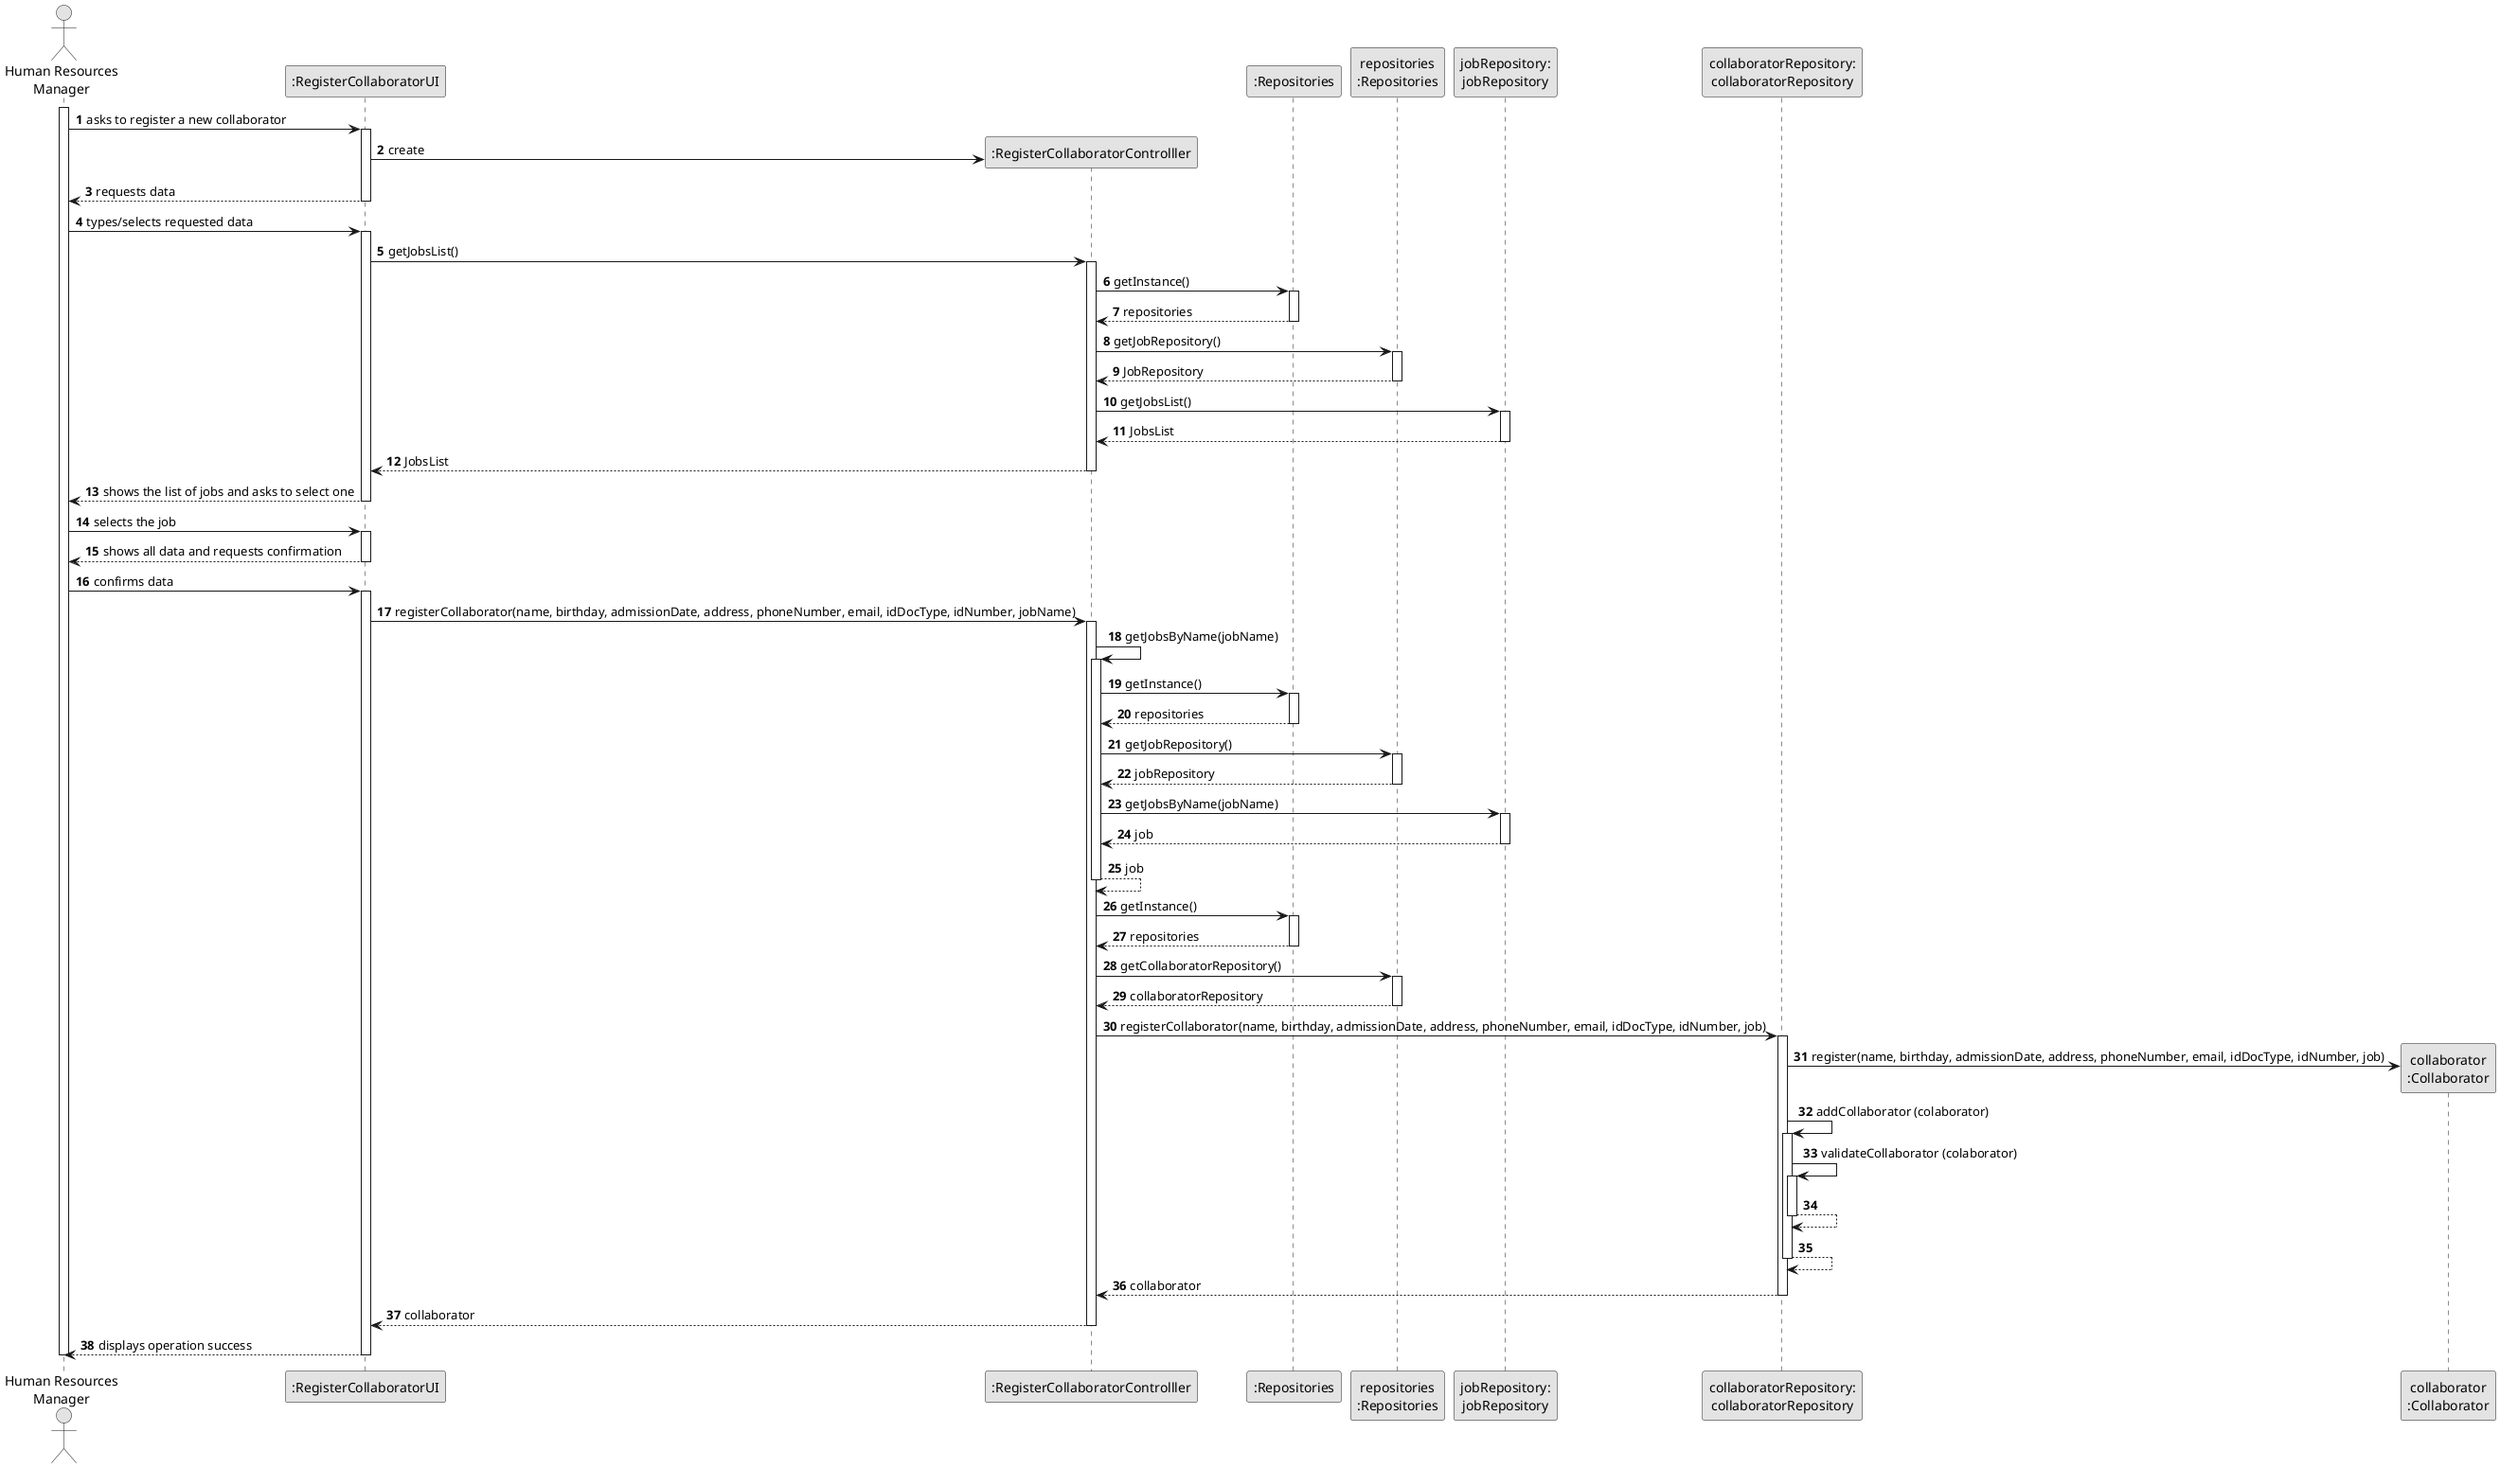 @startuml
skinparam monochrome true
skinparam packageStyle rectangle
skinparam shadowing false

autonumber

'hide footbox
actor "Human Resources\nManager" as HRM
participant ":RegisterCollaboratorUI" as UI
participant ":RegisterCollaboratorControlller" as CTRL
participant ":Repositories" as REP
participant "repositories\n:Repositories" as REPS
participant "jobRepository:\njobRepository" as jobRepository
participant "collaboratorRepository:\ncollaboratorRepository" as collaboratorRepository
participant "collaborator\n:Collaborator" as COLLABORATOR

activate HRM

    HRM -> UI : asks to register a new collaborator
    activate UI

        UI -> CTRL** : create

    UI --> HRM : requests data
    deactivate UI

    HRM -> UI : types/selects requested data
    activate UI

        UI -> CTRL : getJobsList()
        activate CTRL

            CTRL -> REP : getInstance()
            activate REP

            REP --> CTRL: repositories
            deactivate REP

            CTRL -> REPS : getJobRepository()
            activate REPS

            REPS --> CTRL: JobRepository
            deactivate REPS

            CTRL -> jobRepository: getJobsList()
            activate jobRepository

            jobRepository --> CTRL : JobsList
            deactivate jobRepository

            CTRL --> UI : JobsList
            deactivate CTRL

    UI --> HRM : shows the list of jobs and asks to select one
    deactivate UI

    HRM -> UI : selects the job
    activate UI

    UI --> HRM : shows all data and requests confirmation
    deactivate UI

    HRM -> UI : confirms data
    activate UI

        UI -> CTRL: registerCollaborator(name, birthday, admissionDate, address, phoneNumber, email, idDocType, idNumber, jobName)
        activate CTRL

            CTRL -> CTRL: getJobsByName(jobName)
            activate CTRL

            CTRL -> REP: getInstance()
            activate REP

            REP --> CTRL: repositories
            deactivate REP

            CTRL -> REPS: getJobRepository()
            activate REPS

            REPS --> CTRL: jobRepository
            deactivate REPS

            CTRL -> jobRepository: getJobsByName(jobName)
            activate jobRepository

            jobRepository --> CTRL: job
            deactivate jobRepository

            CTRL --> CTRL: job
            deactivate CTRL

            CTRL -> REP: getInstance()
            activate REP

            REP --> CTRL: repositories
            deactivate REP

            CTRL -> REPS: getCollaboratorRepository()
            activate REPS

            REPS --> CTRL: collaboratorRepository
            deactivate REPS

            CTRL -> collaboratorRepository: registerCollaborator(name, birthday, admissionDate, address, phoneNumber, email, idDocType, idNumber, job)
            activate collaboratorRepository

                collaboratorRepository -> COLLABORATOR** : register(name, birthday, admissionDate, address, phoneNumber, email, idDocType, idNumber, job)

                collaboratorRepository -> collaboratorRepository: addCollaborator (colaborator)
                activate collaboratorRepository

                collaboratorRepository -> collaboratorRepository: validateCollaborator (colaborator)
                activate collaboratorRepository

                collaboratorRepository --> collaboratorRepository
                deactivate collaboratorRepository

                collaboratorRepository --> collaboratorRepository
                deactivate collaboratorRepository

            collaboratorRepository --> CTRL: collaborator
            deactivate collaboratorRepository

        CTRL --> UI: collaborator
        deactivate CTRL

    UI --> HRM: displays operation success
    deactivate UI

deactivate HRM

@enduml
